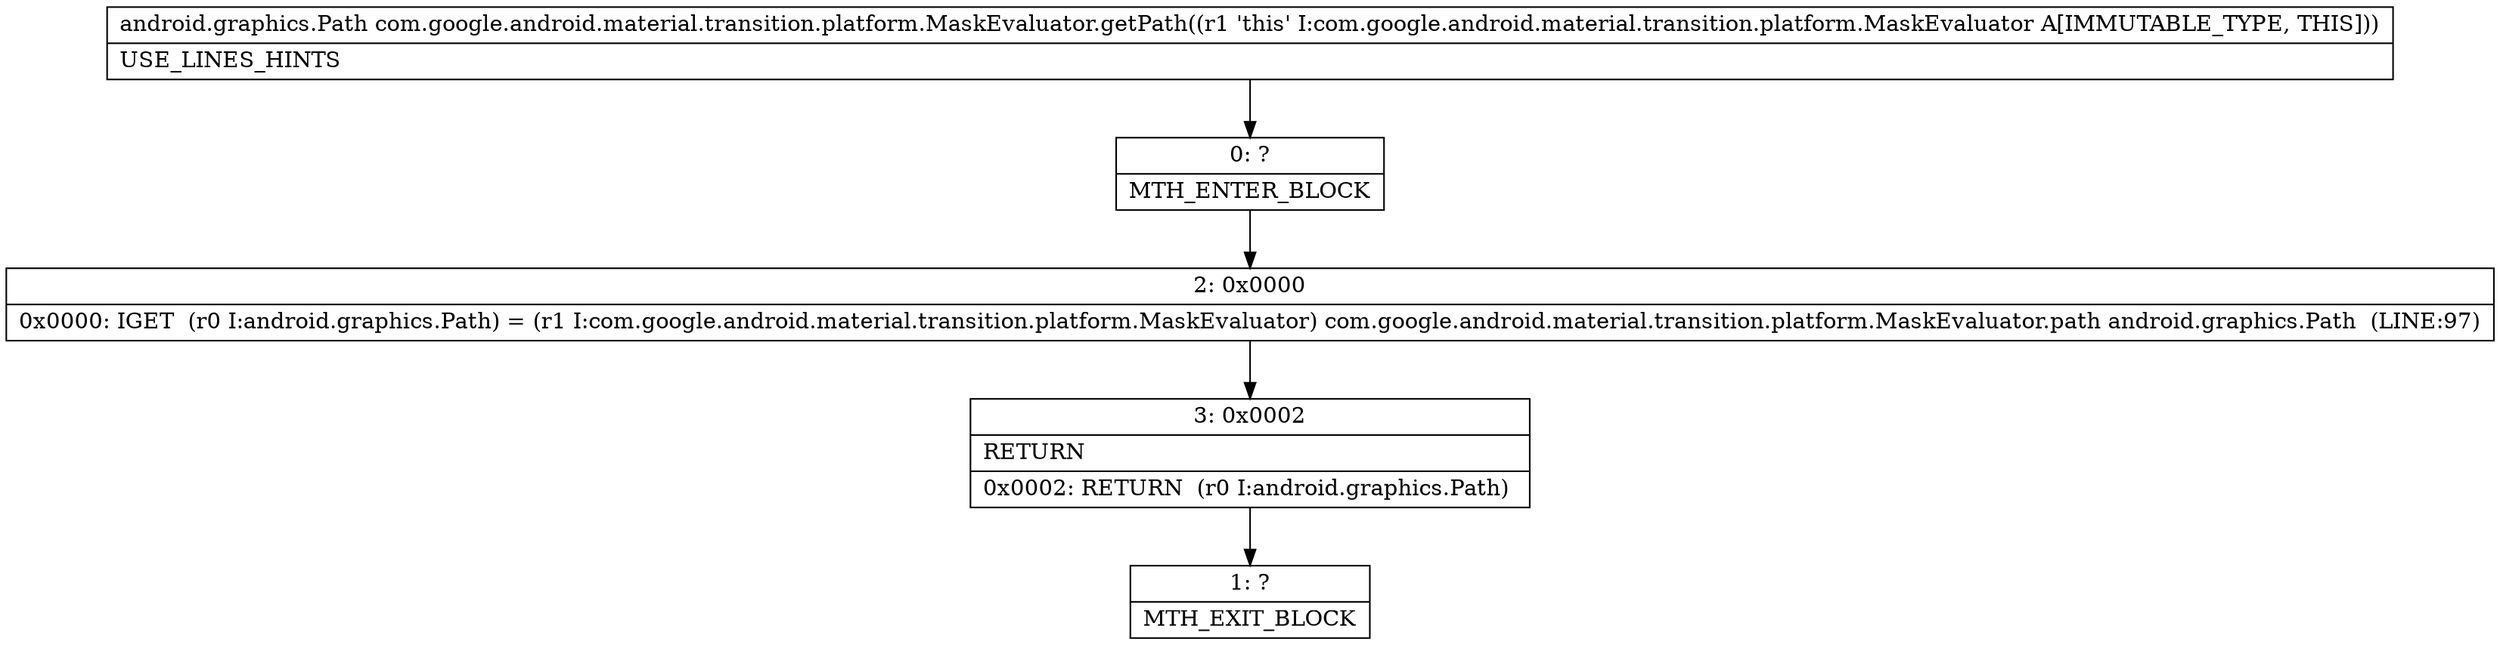 digraph "CFG forcom.google.android.material.transition.platform.MaskEvaluator.getPath()Landroid\/graphics\/Path;" {
Node_0 [shape=record,label="{0\:\ ?|MTH_ENTER_BLOCK\l}"];
Node_2 [shape=record,label="{2\:\ 0x0000|0x0000: IGET  (r0 I:android.graphics.Path) = (r1 I:com.google.android.material.transition.platform.MaskEvaluator) com.google.android.material.transition.platform.MaskEvaluator.path android.graphics.Path  (LINE:97)\l}"];
Node_3 [shape=record,label="{3\:\ 0x0002|RETURN\l|0x0002: RETURN  (r0 I:android.graphics.Path) \l}"];
Node_1 [shape=record,label="{1\:\ ?|MTH_EXIT_BLOCK\l}"];
MethodNode[shape=record,label="{android.graphics.Path com.google.android.material.transition.platform.MaskEvaluator.getPath((r1 'this' I:com.google.android.material.transition.platform.MaskEvaluator A[IMMUTABLE_TYPE, THIS]))  | USE_LINES_HINTS\l}"];
MethodNode -> Node_0;Node_0 -> Node_2;
Node_2 -> Node_3;
Node_3 -> Node_1;
}

